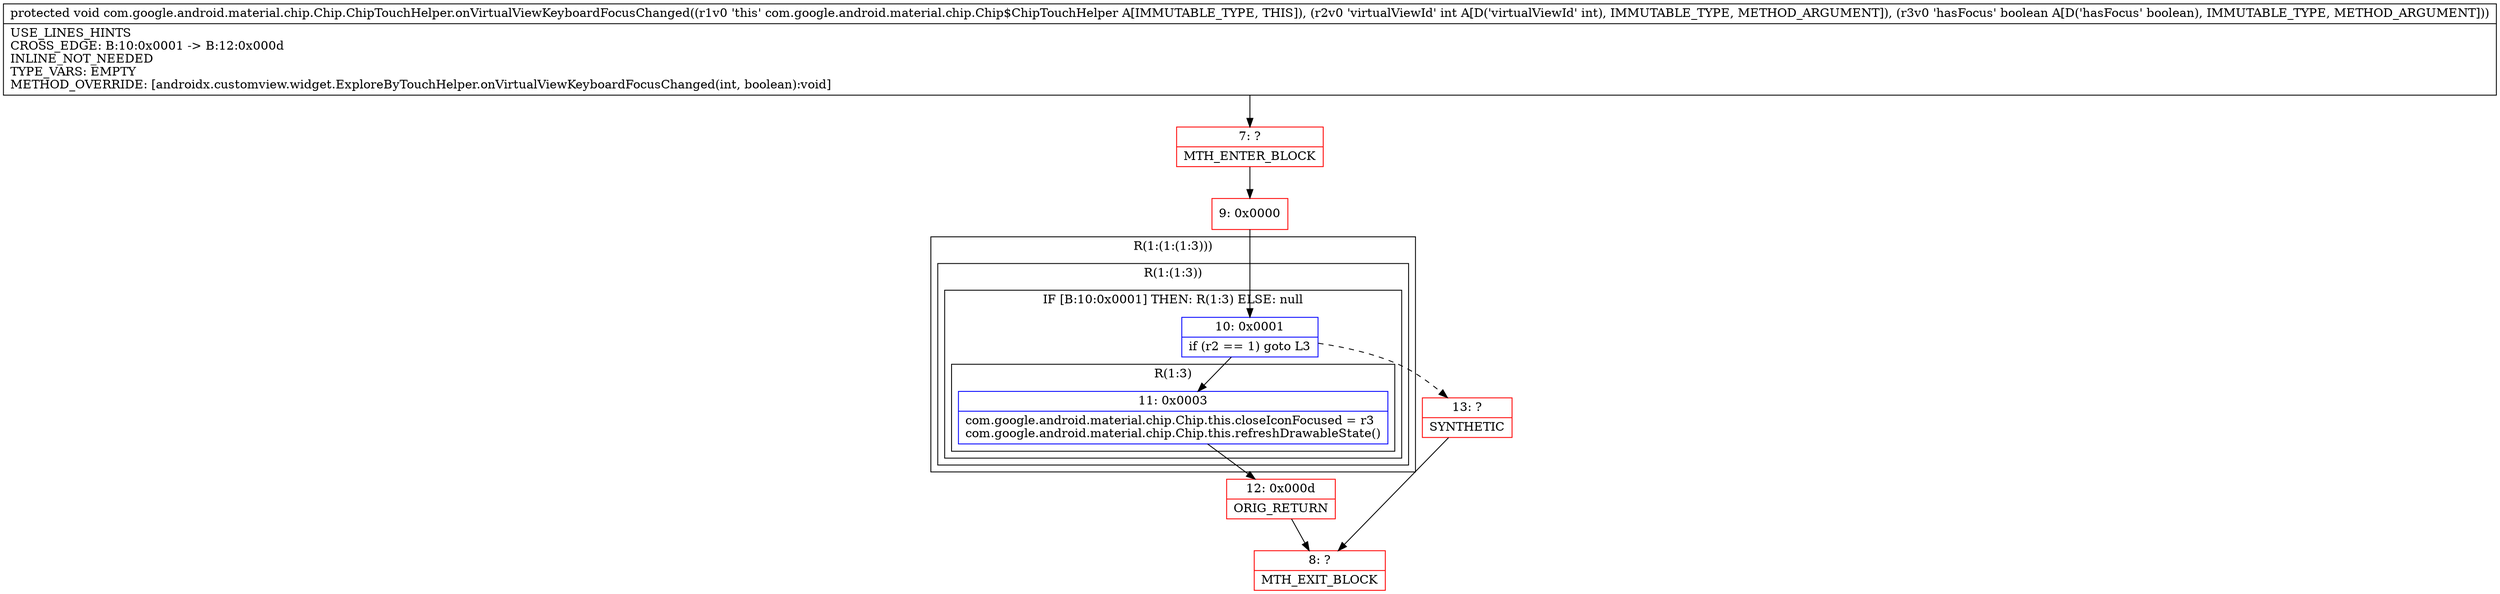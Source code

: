 digraph "CFG forcom.google.android.material.chip.Chip.ChipTouchHelper.onVirtualViewKeyboardFocusChanged(IZ)V" {
subgraph cluster_Region_1778075745 {
label = "R(1:(1:(1:3)))";
node [shape=record,color=blue];
subgraph cluster_Region_895286551 {
label = "R(1:(1:3))";
node [shape=record,color=blue];
subgraph cluster_IfRegion_695895848 {
label = "IF [B:10:0x0001] THEN: R(1:3) ELSE: null";
node [shape=record,color=blue];
Node_10 [shape=record,label="{10\:\ 0x0001|if (r2 == 1) goto L3\l}"];
subgraph cluster_Region_903175352 {
label = "R(1:3)";
node [shape=record,color=blue];
Node_11 [shape=record,label="{11\:\ 0x0003|com.google.android.material.chip.Chip.this.closeIconFocused = r3\lcom.google.android.material.chip.Chip.this.refreshDrawableState()\l}"];
}
}
}
}
Node_7 [shape=record,color=red,label="{7\:\ ?|MTH_ENTER_BLOCK\l}"];
Node_9 [shape=record,color=red,label="{9\:\ 0x0000}"];
Node_12 [shape=record,color=red,label="{12\:\ 0x000d|ORIG_RETURN\l}"];
Node_8 [shape=record,color=red,label="{8\:\ ?|MTH_EXIT_BLOCK\l}"];
Node_13 [shape=record,color=red,label="{13\:\ ?|SYNTHETIC\l}"];
MethodNode[shape=record,label="{protected void com.google.android.material.chip.Chip.ChipTouchHelper.onVirtualViewKeyboardFocusChanged((r1v0 'this' com.google.android.material.chip.Chip$ChipTouchHelper A[IMMUTABLE_TYPE, THIS]), (r2v0 'virtualViewId' int A[D('virtualViewId' int), IMMUTABLE_TYPE, METHOD_ARGUMENT]), (r3v0 'hasFocus' boolean A[D('hasFocus' boolean), IMMUTABLE_TYPE, METHOD_ARGUMENT]))  | USE_LINES_HINTS\lCROSS_EDGE: B:10:0x0001 \-\> B:12:0x000d\lINLINE_NOT_NEEDED\lTYPE_VARS: EMPTY\lMETHOD_OVERRIDE: [androidx.customview.widget.ExploreByTouchHelper.onVirtualViewKeyboardFocusChanged(int, boolean):void]\l}"];
MethodNode -> Node_7;Node_10 -> Node_11;
Node_10 -> Node_13[style=dashed];
Node_11 -> Node_12;
Node_7 -> Node_9;
Node_9 -> Node_10;
Node_12 -> Node_8;
Node_13 -> Node_8;
}

